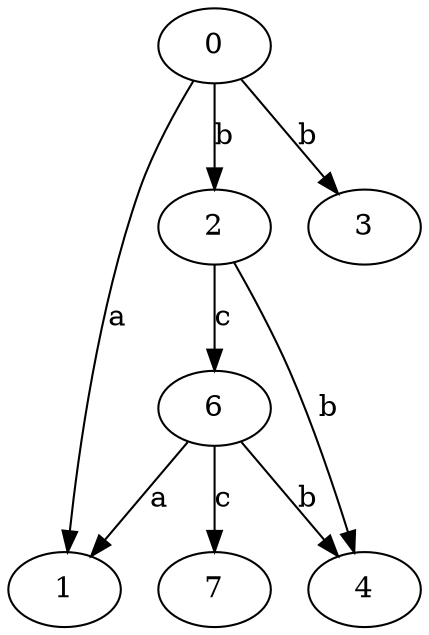 strict digraph  {
0;
1;
2;
3;
4;
6;
7;
0 -> 1  [label=a];
0 -> 2  [label=b];
0 -> 3  [label=b];
2 -> 4  [label=b];
2 -> 6  [label=c];
6 -> 1  [label=a];
6 -> 4  [label=b];
6 -> 7  [label=c];
}
